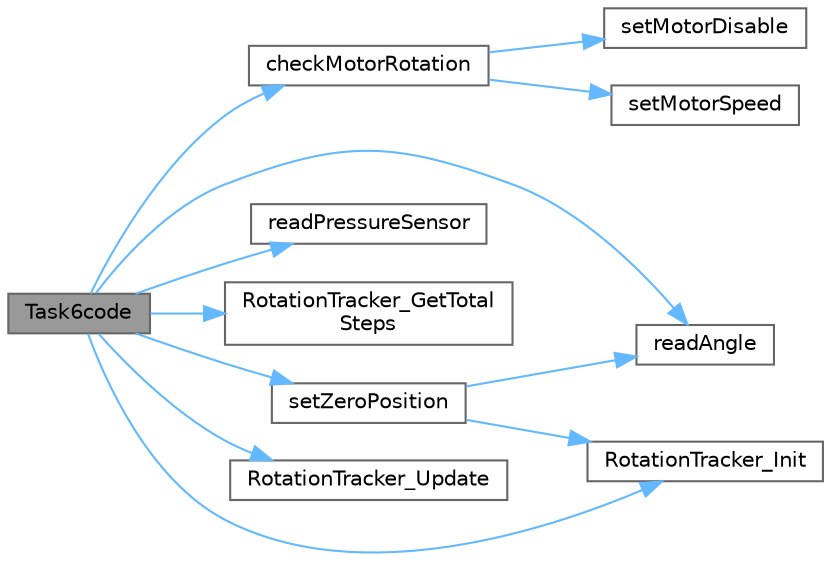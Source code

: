 digraph "Task6code"
{
 // LATEX_PDF_SIZE
  bgcolor="transparent";
  edge [fontname=Helvetica,fontsize=10,labelfontname=Helvetica,labelfontsize=10];
  node [fontname=Helvetica,fontsize=10,shape=box,height=0.2,width=0.4];
  rankdir="LR";
  Node1 [id="Node000001",label="Task6code",height=0.2,width=0.4,color="gray40", fillcolor="grey60", style="filled", fontcolor="black",tooltip="Task 6 code."];
  Node1 -> Node2 [id="edge1_Node000001_Node000002",color="steelblue1",style="solid",tooltip=" "];
  Node2 [id="Node000002",label="checkMotorRotation",height=0.2,width=0.4,color="grey40", fillcolor="white", style="filled",URL="$task6_code_8cpp.html#a5992ce0e8335dd3840ad4f2058d3ed1c",tooltip="Checks and updates the motor's rotation based on the current and target positions."];
  Node2 -> Node3 [id="edge2_Node000002_Node000003",color="steelblue1",style="solid",tooltip=" "];
  Node3 [id="Node000003",label="setMotorDisable",height=0.2,width=0.4,color="grey40", fillcolor="white", style="filled",URL="$plunger_8cpp.html#a78091033acedbab1ff2051d52357da33",tooltip="Disables the motor."];
  Node2 -> Node4 [id="edge3_Node000002_Node000004",color="steelblue1",style="solid",tooltip=" "];
  Node4 [id="Node000004",label="setMotorSpeed",height=0.2,width=0.4,color="grey40", fillcolor="white", style="filled",URL="$plunger_8cpp.html#a7fb626f441961ed772df212823bd730c",tooltip="Sets the motor speed."];
  Node1 -> Node5 [id="edge4_Node000001_Node000005",color="steelblue1",style="solid",tooltip=" "];
  Node5 [id="Node000005",label="readAngle",height=0.2,width=0.4,color="grey40", fillcolor="white", style="filled",URL="$i2c_sensor_lib_8cpp.html#a7c24d524c68fa9b181991e4792bb3fa9",tooltip="Reads the current angle from the sensor."];
  Node1 -> Node6 [id="edge5_Node000001_Node000006",color="steelblue1",style="solid",tooltip=" "];
  Node6 [id="Node000006",label="readPressureSensor",height=0.2,width=0.4,color="grey40", fillcolor="white", style="filled",URL="$i2c_sensor_lib_8cpp.html#ab727cb579da453ab38c967849ba0dc06",tooltip="Reads pressure and temperature data from a sensor."];
  Node1 -> Node7 [id="edge6_Node000001_Node000007",color="steelblue1",style="solid",tooltip=" "];
  Node7 [id="Node000007",label="RotationTracker_GetTotal\lSteps",height=0.2,width=0.4,color="grey40", fillcolor="white", style="filled",URL="$i2c_sensor_lib_8cpp.html#ae552719d934a8071bcf983470772066a",tooltip="Gets the total steps tracked by the rotation tracker."];
  Node1 -> Node8 [id="edge7_Node000001_Node000008",color="steelblue1",style="solid",tooltip=" "];
  Node8 [id="Node000008",label="RotationTracker_Init",height=0.2,width=0.4,color="grey40", fillcolor="white", style="filled",URL="$i2c_sensor_lib_8cpp.html#ae79b86ec4e6c660874100295b89e6055",tooltip="Initializes the rotation tracker."];
  Node1 -> Node9 [id="edge8_Node000001_Node000009",color="steelblue1",style="solid",tooltip=" "];
  Node9 [id="Node000009",label="RotationTracker_Update",height=0.2,width=0.4,color="grey40", fillcolor="white", style="filled",URL="$i2c_sensor_lib_8cpp.html#a89eb166d8f1fdf573af9091b184cb4d8",tooltip="Updates the rotation tracker with the current angle."];
  Node1 -> Node10 [id="edge9_Node000001_Node000010",color="steelblue1",style="solid",tooltip=" "];
  Node10 [id="Node000010",label="setZeroPosition",height=0.2,width=0.4,color="grey40", fillcolor="white", style="filled",URL="$i2c_sensor_lib_8cpp.html#a3e1580e19b04c69711a8f566c969d545",tooltip="Sets the zero position for the sensor."];
  Node10 -> Node5 [id="edge10_Node000010_Node000005",color="steelblue1",style="solid",tooltip=" "];
  Node10 -> Node8 [id="edge11_Node000010_Node000008",color="steelblue1",style="solid",tooltip=" "];
}
